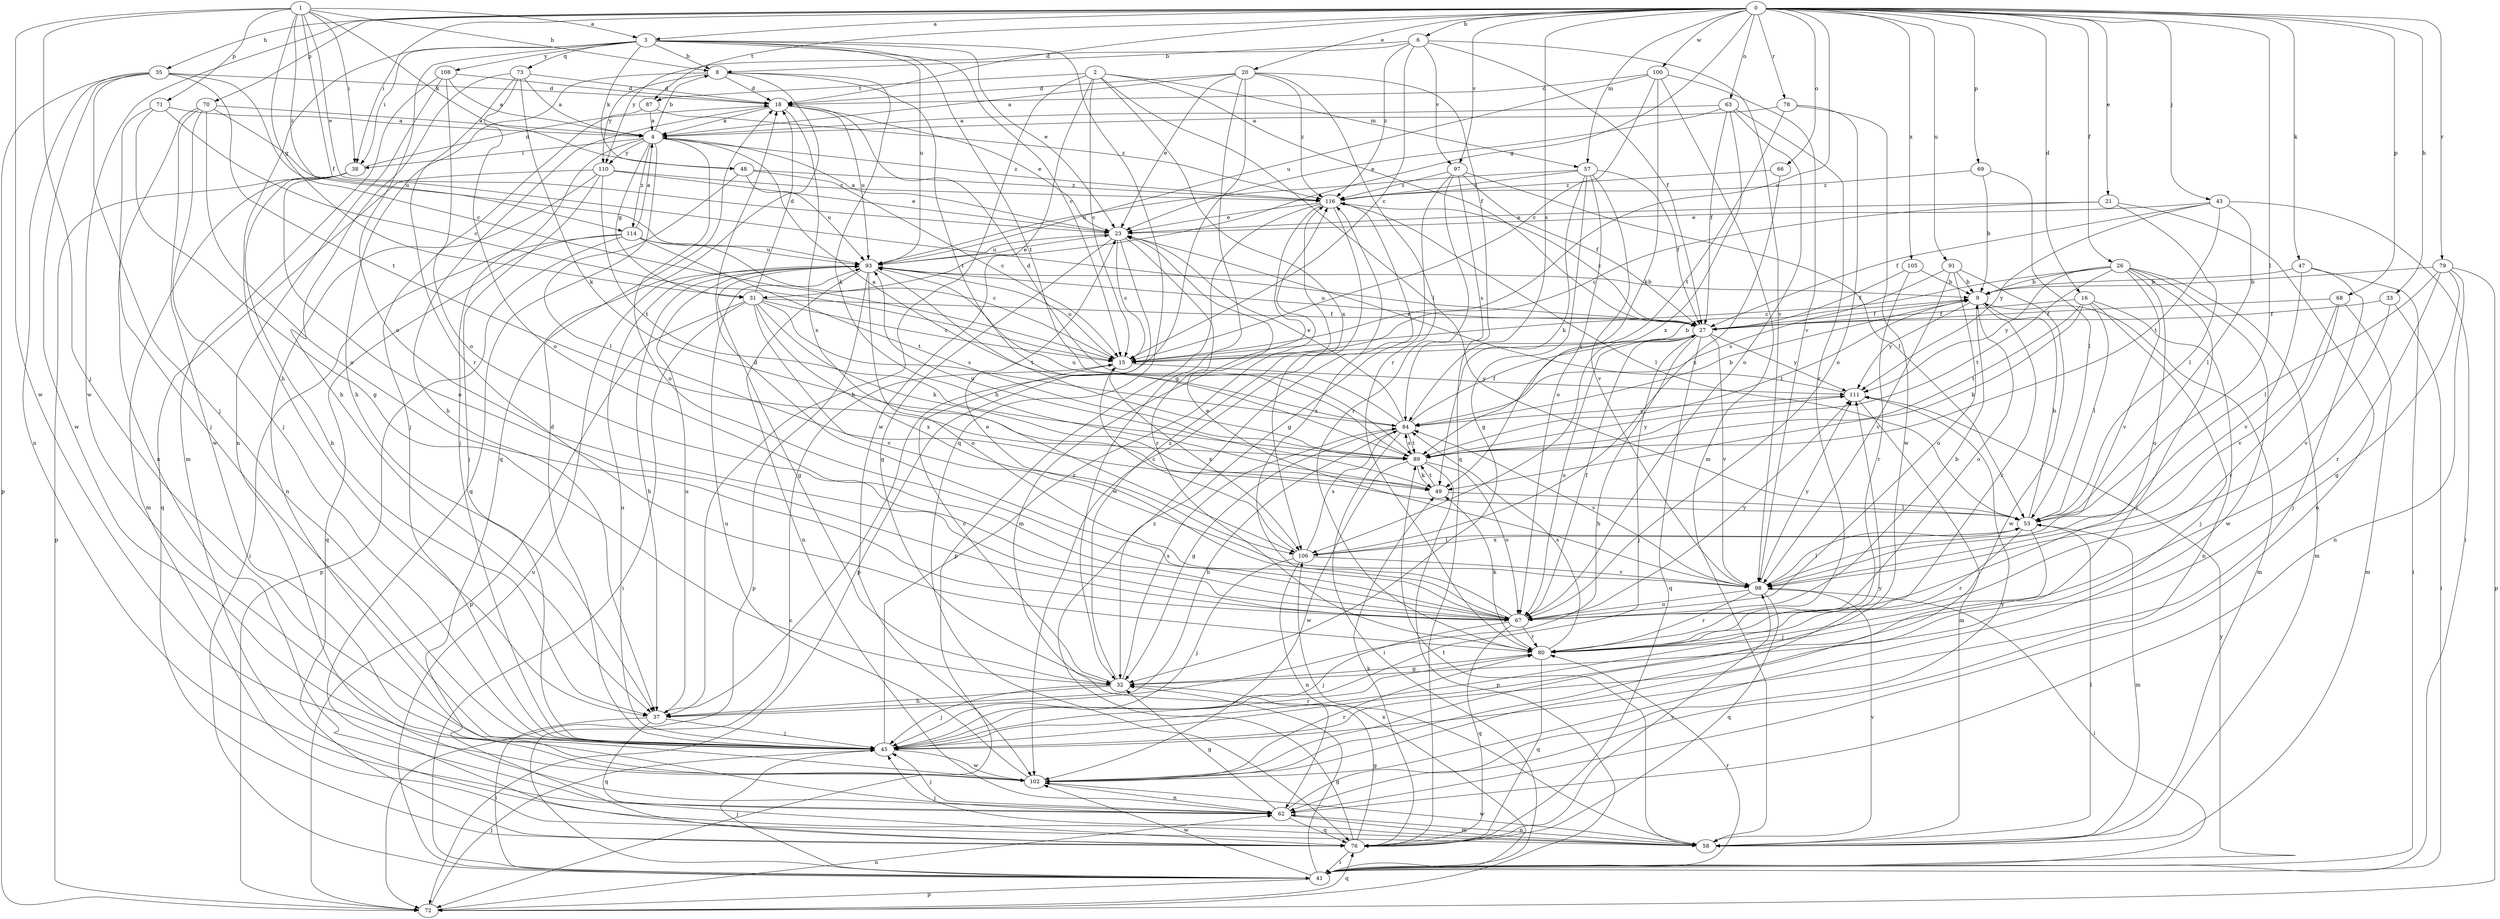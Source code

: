 strict digraph  {
0;
1;
2;
3;
4;
6;
8;
9;
15;
16;
18;
20;
21;
23;
26;
27;
31;
32;
33;
35;
37;
38;
41;
43;
45;
47;
48;
49;
53;
57;
58;
62;
63;
66;
67;
68;
69;
70;
71;
72;
73;
76;
78;
79;
80;
84;
87;
89;
91;
93;
97;
98;
100;
102;
105;
106;
108;
110;
111;
114;
116;
0 -> 3  [label=a];
0 -> 6  [label=b];
0 -> 15  [label=c];
0 -> 16  [label=d];
0 -> 18  [label=d];
0 -> 20  [label=e];
0 -> 21  [label=e];
0 -> 26  [label=f];
0 -> 31  [label=g];
0 -> 33  [label=h];
0 -> 35  [label=h];
0 -> 38  [label=i];
0 -> 43  [label=j];
0 -> 47  [label=k];
0 -> 53  [label=l];
0 -> 57  [label=m];
0 -> 63  [label=o];
0 -> 66  [label=o];
0 -> 68  [label=p];
0 -> 69  [label=p];
0 -> 70  [label=p];
0 -> 78  [label=r];
0 -> 79  [label=r];
0 -> 84  [label=s];
0 -> 87  [label=t];
0 -> 91  [label=u];
0 -> 97  [label=v];
0 -> 100  [label=w];
0 -> 102  [label=w];
0 -> 105  [label=x];
1 -> 3  [label=a];
1 -> 8  [label=b];
1 -> 23  [label=e];
1 -> 27  [label=f];
1 -> 31  [label=g];
1 -> 38  [label=i];
1 -> 45  [label=j];
1 -> 48  [label=k];
1 -> 71  [label=p];
1 -> 102  [label=w];
1 -> 114  [label=z];
2 -> 15  [label=c];
2 -> 27  [label=f];
2 -> 37  [label=h];
2 -> 53  [label=l];
2 -> 57  [label=m];
2 -> 87  [label=t];
2 -> 102  [label=w];
2 -> 106  [label=x];
3 -> 8  [label=b];
3 -> 15  [label=c];
3 -> 23  [label=e];
3 -> 37  [label=h];
3 -> 38  [label=i];
3 -> 48  [label=k];
3 -> 67  [label=o];
3 -> 73  [label=q];
3 -> 76  [label=q];
3 -> 89  [label=t];
3 -> 93  [label=u];
3 -> 108  [label=y];
4 -> 8  [label=b];
4 -> 31  [label=g];
4 -> 38  [label=i];
4 -> 45  [label=j];
4 -> 67  [label=o];
4 -> 76  [label=q];
4 -> 110  [label=y];
4 -> 114  [label=z];
4 -> 116  [label=z];
6 -> 8  [label=b];
6 -> 15  [label=c];
6 -> 27  [label=f];
6 -> 97  [label=v];
6 -> 98  [label=v];
6 -> 110  [label=y];
6 -> 116  [label=z];
8 -> 18  [label=d];
8 -> 37  [label=h];
8 -> 49  [label=k];
8 -> 76  [label=q];
8 -> 89  [label=t];
8 -> 110  [label=y];
9 -> 27  [label=f];
9 -> 58  [label=m];
9 -> 67  [label=o];
9 -> 80  [label=r];
9 -> 89  [label=t];
9 -> 111  [label=y];
15 -> 9  [label=b];
15 -> 93  [label=u];
15 -> 106  [label=x];
15 -> 111  [label=y];
16 -> 27  [label=f];
16 -> 45  [label=j];
16 -> 49  [label=k];
16 -> 53  [label=l];
16 -> 62  [label=n];
16 -> 89  [label=t];
18 -> 4  [label=a];
18 -> 23  [label=e];
18 -> 37  [label=h];
18 -> 93  [label=u];
18 -> 106  [label=x];
20 -> 4  [label=a];
20 -> 18  [label=d];
20 -> 23  [label=e];
20 -> 32  [label=g];
20 -> 37  [label=h];
20 -> 76  [label=q];
20 -> 80  [label=r];
20 -> 116  [label=z];
21 -> 15  [label=c];
21 -> 23  [label=e];
21 -> 53  [label=l];
21 -> 62  [label=n];
23 -> 4  [label=a];
23 -> 15  [label=c];
23 -> 32  [label=g];
23 -> 72  [label=p];
23 -> 80  [label=r];
23 -> 93  [label=u];
26 -> 9  [label=b];
26 -> 15  [label=c];
26 -> 45  [label=j];
26 -> 58  [label=m];
26 -> 67  [label=o];
26 -> 89  [label=t];
26 -> 98  [label=v];
26 -> 102  [label=w];
26 -> 111  [label=y];
27 -> 15  [label=c];
27 -> 37  [label=h];
27 -> 45  [label=j];
27 -> 67  [label=o];
27 -> 76  [label=q];
27 -> 93  [label=u];
27 -> 98  [label=v];
27 -> 111  [label=y];
27 -> 116  [label=z];
31 -> 15  [label=c];
31 -> 18  [label=d];
31 -> 27  [label=f];
31 -> 41  [label=i];
31 -> 49  [label=k];
31 -> 72  [label=p];
31 -> 84  [label=s];
31 -> 98  [label=v];
31 -> 106  [label=x];
32 -> 15  [label=c];
32 -> 37  [label=h];
32 -> 45  [label=j];
32 -> 84  [label=s];
32 -> 116  [label=z];
33 -> 27  [label=f];
33 -> 41  [label=i];
33 -> 98  [label=v];
35 -> 15  [label=c];
35 -> 18  [label=d];
35 -> 45  [label=j];
35 -> 62  [label=n];
35 -> 72  [label=p];
35 -> 89  [label=t];
35 -> 102  [label=w];
37 -> 41  [label=i];
37 -> 45  [label=j];
37 -> 76  [label=q];
37 -> 93  [label=u];
38 -> 18  [label=d];
38 -> 37  [label=h];
38 -> 58  [label=m];
38 -> 67  [label=o];
38 -> 72  [label=p];
41 -> 15  [label=c];
41 -> 32  [label=g];
41 -> 45  [label=j];
41 -> 72  [label=p];
41 -> 80  [label=r];
41 -> 93  [label=u];
41 -> 102  [label=w];
41 -> 106  [label=x];
41 -> 111  [label=y];
43 -> 23  [label=e];
43 -> 27  [label=f];
43 -> 41  [label=i];
43 -> 53  [label=l];
43 -> 89  [label=t];
43 -> 111  [label=y];
45 -> 18  [label=d];
45 -> 80  [label=r];
45 -> 93  [label=u];
45 -> 102  [label=w];
45 -> 116  [label=z];
47 -> 9  [label=b];
47 -> 41  [label=i];
47 -> 45  [label=j];
47 -> 98  [label=v];
48 -> 15  [label=c];
48 -> 53  [label=l];
48 -> 93  [label=u];
48 -> 116  [label=z];
49 -> 53  [label=l];
49 -> 89  [label=t];
49 -> 93  [label=u];
53 -> 9  [label=b];
53 -> 45  [label=j];
53 -> 58  [label=m];
53 -> 80  [label=r];
53 -> 106  [label=x];
57 -> 27  [label=f];
57 -> 32  [label=g];
57 -> 49  [label=k];
57 -> 67  [label=o];
57 -> 93  [label=u];
57 -> 98  [label=v];
57 -> 116  [label=z];
58 -> 45  [label=j];
58 -> 53  [label=l];
58 -> 62  [label=n];
58 -> 89  [label=t];
58 -> 98  [label=v];
58 -> 102  [label=w];
62 -> 32  [label=g];
62 -> 45  [label=j];
62 -> 58  [label=m];
62 -> 76  [label=q];
62 -> 111  [label=y];
63 -> 4  [label=a];
63 -> 23  [label=e];
63 -> 27  [label=f];
63 -> 67  [label=o];
63 -> 80  [label=r];
63 -> 106  [label=x];
66 -> 106  [label=x];
66 -> 116  [label=z];
67 -> 9  [label=b];
67 -> 18  [label=d];
67 -> 23  [label=e];
67 -> 27  [label=f];
67 -> 45  [label=j];
67 -> 76  [label=q];
67 -> 80  [label=r];
67 -> 111  [label=y];
67 -> 116  [label=z];
68 -> 27  [label=f];
68 -> 58  [label=m];
68 -> 80  [label=r];
68 -> 98  [label=v];
69 -> 9  [label=b];
69 -> 53  [label=l];
69 -> 116  [label=z];
70 -> 4  [label=a];
70 -> 45  [label=j];
70 -> 62  [label=n];
70 -> 67  [label=o];
70 -> 93  [label=u];
70 -> 102  [label=w];
71 -> 4  [label=a];
71 -> 15  [label=c];
71 -> 32  [label=g];
71 -> 45  [label=j];
72 -> 45  [label=j];
72 -> 62  [label=n];
72 -> 76  [label=q];
73 -> 4  [label=a];
73 -> 18  [label=d];
73 -> 37  [label=h];
73 -> 49  [label=k];
73 -> 67  [label=o];
73 -> 80  [label=r];
76 -> 32  [label=g];
76 -> 41  [label=i];
76 -> 49  [label=k];
76 -> 98  [label=v];
76 -> 116  [label=z];
78 -> 4  [label=a];
78 -> 67  [label=o];
78 -> 89  [label=t];
78 -> 102  [label=w];
79 -> 9  [label=b];
79 -> 32  [label=g];
79 -> 53  [label=l];
79 -> 62  [label=n];
79 -> 72  [label=p];
79 -> 80  [label=r];
80 -> 32  [label=g];
80 -> 49  [label=k];
80 -> 76  [label=q];
80 -> 84  [label=s];
84 -> 4  [label=a];
84 -> 9  [label=b];
84 -> 18  [label=d];
84 -> 23  [label=e];
84 -> 27  [label=f];
84 -> 32  [label=g];
84 -> 37  [label=h];
84 -> 41  [label=i];
84 -> 89  [label=t];
87 -> 4  [label=a];
87 -> 45  [label=j];
87 -> 116  [label=z];
89 -> 49  [label=k];
89 -> 67  [label=o];
89 -> 72  [label=p];
89 -> 84  [label=s];
89 -> 93  [label=u];
89 -> 102  [label=w];
89 -> 111  [label=y];
91 -> 9  [label=b];
91 -> 67  [label=o];
91 -> 84  [label=s];
91 -> 98  [label=v];
91 -> 102  [label=w];
93 -> 9  [label=b];
93 -> 23  [label=e];
93 -> 32  [label=g];
93 -> 37  [label=h];
93 -> 62  [label=n];
93 -> 67  [label=o];
93 -> 72  [label=p];
93 -> 89  [label=t];
97 -> 27  [label=f];
97 -> 32  [label=g];
97 -> 53  [label=l];
97 -> 80  [label=r];
97 -> 84  [label=s];
97 -> 116  [label=z];
98 -> 23  [label=e];
98 -> 41  [label=i];
98 -> 53  [label=l];
98 -> 67  [label=o];
98 -> 76  [label=q];
98 -> 80  [label=r];
98 -> 84  [label=s];
98 -> 111  [label=y];
100 -> 15  [label=c];
100 -> 18  [label=d];
100 -> 49  [label=k];
100 -> 58  [label=m];
100 -> 93  [label=u];
100 -> 98  [label=v];
102 -> 62  [label=n];
102 -> 80  [label=r];
102 -> 93  [label=u];
102 -> 111  [label=y];
105 -> 9  [label=b];
105 -> 27  [label=f];
105 -> 80  [label=r];
106 -> 15  [label=c];
106 -> 45  [label=j];
106 -> 53  [label=l];
106 -> 62  [label=n];
106 -> 84  [label=s];
106 -> 98  [label=v];
108 -> 4  [label=a];
108 -> 18  [label=d];
108 -> 58  [label=m];
108 -> 62  [label=n];
108 -> 67  [label=o];
110 -> 23  [label=e];
110 -> 45  [label=j];
110 -> 62  [label=n];
110 -> 76  [label=q];
110 -> 89  [label=t];
110 -> 116  [label=z];
111 -> 23  [label=e];
111 -> 58  [label=m];
111 -> 84  [label=s];
114 -> 4  [label=a];
114 -> 15  [label=c];
114 -> 41  [label=i];
114 -> 72  [label=p];
114 -> 76  [label=q];
114 -> 89  [label=t];
114 -> 93  [label=u];
116 -> 23  [label=e];
116 -> 53  [label=l];
116 -> 58  [label=m];
116 -> 72  [label=p];
116 -> 102  [label=w];
}
